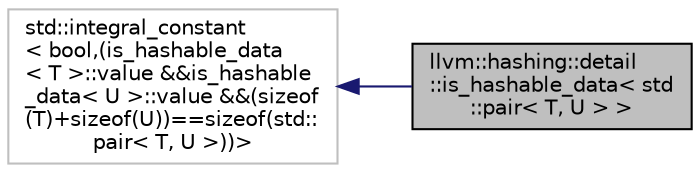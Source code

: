 digraph "llvm::hashing::detail::is_hashable_data&lt; std::pair&lt; T, U &gt; &gt;"
{
  edge [fontname="Helvetica",fontsize="10",labelfontname="Helvetica",labelfontsize="10"];
  node [fontname="Helvetica",fontsize="10",shape=record];
  rankdir="LR";
  Node1 [label="llvm::hashing::detail\l::is_hashable_data\< std\l::pair\< T, U \> \>",height=0.2,width=0.4,color="black", fillcolor="grey75", style="filled", fontcolor="black"];
  Node2 -> Node1 [dir="back",color="midnightblue",fontsize="10",style="solid",fontname="Helvetica"];
  Node2 [label="std::integral_constant\l\< bool,(is_hashable_data\l\< T \>::value &&is_hashable\l_data\< U \>::value &&(sizeof\l(T)+sizeof(U))==sizeof(std::\lpair\< T, U \>))\>",height=0.2,width=0.4,color="grey75", fillcolor="white", style="filled"];
}
